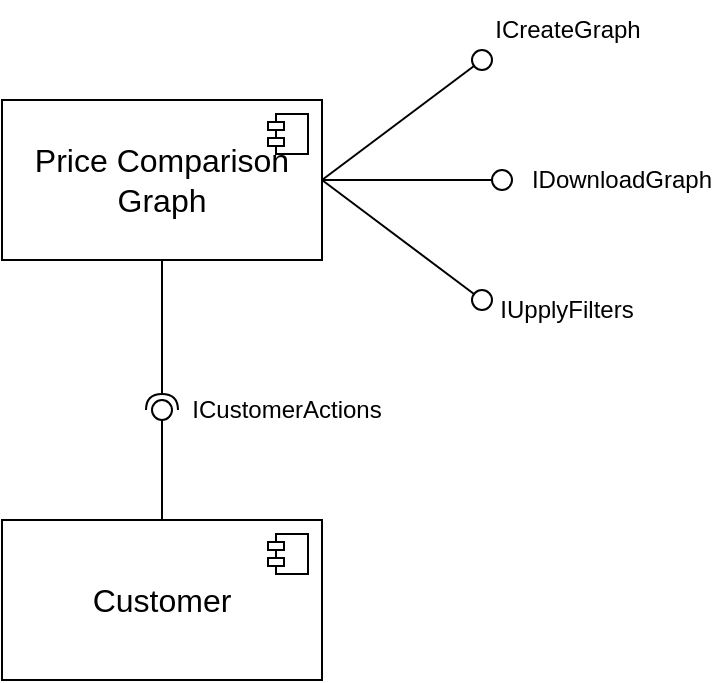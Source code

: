 <mxfile version="26.1.1">
  <diagram name="Страница — 1" id="M2AMJcvBsf_NyKbw0wwu">
    <mxGraphModel dx="683" dy="355" grid="1" gridSize="10" guides="1" tooltips="1" connect="1" arrows="1" fold="1" page="1" pageScale="1" pageWidth="1169" pageHeight="827" math="0" shadow="0">
      <root>
        <mxCell id="0" />
        <mxCell id="1" parent="0" />
        <mxCell id="CEUc6ZMy3qXSPVe10Tf9-1" value="&lt;font style=&quot;font-size: 16px;&quot;&gt;Price Comparison Graph&lt;/font&gt;" style="html=1;dropTarget=0;whiteSpace=wrap;" vertex="1" parent="1">
          <mxGeometry x="480" y="240" width="160" height="80" as="geometry" />
        </mxCell>
        <mxCell id="CEUc6ZMy3qXSPVe10Tf9-2" value="" style="shape=module;jettyWidth=8;jettyHeight=4;" vertex="1" parent="CEUc6ZMy3qXSPVe10Tf9-1">
          <mxGeometry x="1" width="20" height="20" relative="1" as="geometry">
            <mxPoint x="-27" y="7" as="offset" />
          </mxGeometry>
        </mxCell>
        <mxCell id="CEUc6ZMy3qXSPVe10Tf9-3" value="&lt;font style=&quot;font-size: 16px;&quot;&gt;Customer&lt;/font&gt;" style="html=1;dropTarget=0;whiteSpace=wrap;" vertex="1" parent="1">
          <mxGeometry x="480" y="450" width="160" height="80" as="geometry" />
        </mxCell>
        <mxCell id="CEUc6ZMy3qXSPVe10Tf9-4" value="" style="shape=module;jettyWidth=8;jettyHeight=4;" vertex="1" parent="CEUc6ZMy3qXSPVe10Tf9-3">
          <mxGeometry x="1" width="20" height="20" relative="1" as="geometry">
            <mxPoint x="-27" y="7" as="offset" />
          </mxGeometry>
        </mxCell>
        <mxCell id="CEUc6ZMy3qXSPVe10Tf9-7" value="" style="rounded=0;orthogonalLoop=1;jettySize=auto;html=1;endArrow=halfCircle;endFill=0;endSize=6;strokeWidth=1;sketch=0;exitX=0.5;exitY=1;exitDx=0;exitDy=0;" edge="1" target="CEUc6ZMy3qXSPVe10Tf9-9" parent="1" source="CEUc6ZMy3qXSPVe10Tf9-1">
          <mxGeometry relative="1" as="geometry">
            <mxPoint x="510" y="415" as="sourcePoint" />
          </mxGeometry>
        </mxCell>
        <mxCell id="CEUc6ZMy3qXSPVe10Tf9-8" value="" style="rounded=0;orthogonalLoop=1;jettySize=auto;html=1;endArrow=oval;endFill=0;sketch=0;sourcePerimeterSpacing=0;targetPerimeterSpacing=0;endSize=10;exitX=0.5;exitY=0;exitDx=0;exitDy=0;" edge="1" target="CEUc6ZMy3qXSPVe10Tf9-9" parent="1" source="CEUc6ZMy3qXSPVe10Tf9-3">
          <mxGeometry relative="1" as="geometry">
            <mxPoint x="470" y="415" as="sourcePoint" />
          </mxGeometry>
        </mxCell>
        <mxCell id="CEUc6ZMy3qXSPVe10Tf9-9" value="" style="ellipse;whiteSpace=wrap;html=1;align=center;aspect=fixed;fillColor=none;strokeColor=none;resizable=0;perimeter=centerPerimeter;rotatable=0;allowArrows=0;points=[];outlineConnect=1;" vertex="1" parent="1">
          <mxGeometry x="555" y="390" width="10" height="10" as="geometry" />
        </mxCell>
        <mxCell id="CEUc6ZMy3qXSPVe10Tf9-10" value="ICustomerActions" style="text;html=1;align=center;verticalAlign=middle;whiteSpace=wrap;rounded=0;" vertex="1" parent="1">
          <mxGeometry x="570" y="380" width="105" height="30" as="geometry" />
        </mxCell>
        <mxCell id="CEUc6ZMy3qXSPVe10Tf9-13" value="" style="ellipse;whiteSpace=wrap;html=1;align=center;aspect=fixed;fillColor=none;strokeColor=none;resizable=0;perimeter=centerPerimeter;rotatable=0;allowArrows=0;points=[];outlineConnect=1;" vertex="1" parent="1">
          <mxGeometry x="675" y="320" width="10" height="10" as="geometry" />
        </mxCell>
        <mxCell id="CEUc6ZMy3qXSPVe10Tf9-15" value="" style="rounded=0;orthogonalLoop=1;jettySize=auto;html=1;endArrow=oval;endFill=0;sketch=0;sourcePerimeterSpacing=0;targetPerimeterSpacing=0;endSize=10;exitX=1;exitY=0.5;exitDx=0;exitDy=0;" edge="1" parent="1" source="CEUc6ZMy3qXSPVe10Tf9-1">
          <mxGeometry relative="1" as="geometry">
            <mxPoint x="685" y="310" as="sourcePoint" />
            <mxPoint x="730" y="280" as="targetPoint" />
          </mxGeometry>
        </mxCell>
        <mxCell id="CEUc6ZMy3qXSPVe10Tf9-16" value="" style="rounded=0;orthogonalLoop=1;jettySize=auto;html=1;endArrow=oval;endFill=0;sketch=0;sourcePerimeterSpacing=0;targetPerimeterSpacing=0;endSize=10;exitX=1;exitY=0.5;exitDx=0;exitDy=0;" edge="1" parent="1" source="CEUc6ZMy3qXSPVe10Tf9-1">
          <mxGeometry relative="1" as="geometry">
            <mxPoint x="695" y="290" as="sourcePoint" />
            <mxPoint x="720" y="220" as="targetPoint" />
          </mxGeometry>
        </mxCell>
        <mxCell id="CEUc6ZMy3qXSPVe10Tf9-17" value="" style="rounded=0;orthogonalLoop=1;jettySize=auto;html=1;endArrow=oval;endFill=0;sketch=0;sourcePerimeterSpacing=0;targetPerimeterSpacing=0;endSize=10;exitX=1;exitY=0.5;exitDx=0;exitDy=0;" edge="1" parent="1" source="CEUc6ZMy3qXSPVe10Tf9-1">
          <mxGeometry relative="1" as="geometry">
            <mxPoint x="650" y="290" as="sourcePoint" />
            <mxPoint x="720" y="340" as="targetPoint" />
          </mxGeometry>
        </mxCell>
        <mxCell id="CEUc6ZMy3qXSPVe10Tf9-18" value="ICreateGraph" style="text;html=1;align=center;verticalAlign=middle;whiteSpace=wrap;rounded=0;" vertex="1" parent="1">
          <mxGeometry x="722.5" y="190" width="80" height="30" as="geometry" />
        </mxCell>
        <mxCell id="CEUc6ZMy3qXSPVe10Tf9-19" value="IDownloadGraph" style="text;html=1;align=center;verticalAlign=middle;whiteSpace=wrap;rounded=0;" vertex="1" parent="1">
          <mxGeometry x="740" y="265" width="100" height="30" as="geometry" />
        </mxCell>
        <mxCell id="CEUc6ZMy3qXSPVe10Tf9-20" value="IUpplyFilters" style="text;html=1;align=center;verticalAlign=middle;whiteSpace=wrap;rounded=0;" vertex="1" parent="1">
          <mxGeometry x="725" y="330" width="75" height="30" as="geometry" />
        </mxCell>
      </root>
    </mxGraphModel>
  </diagram>
</mxfile>

